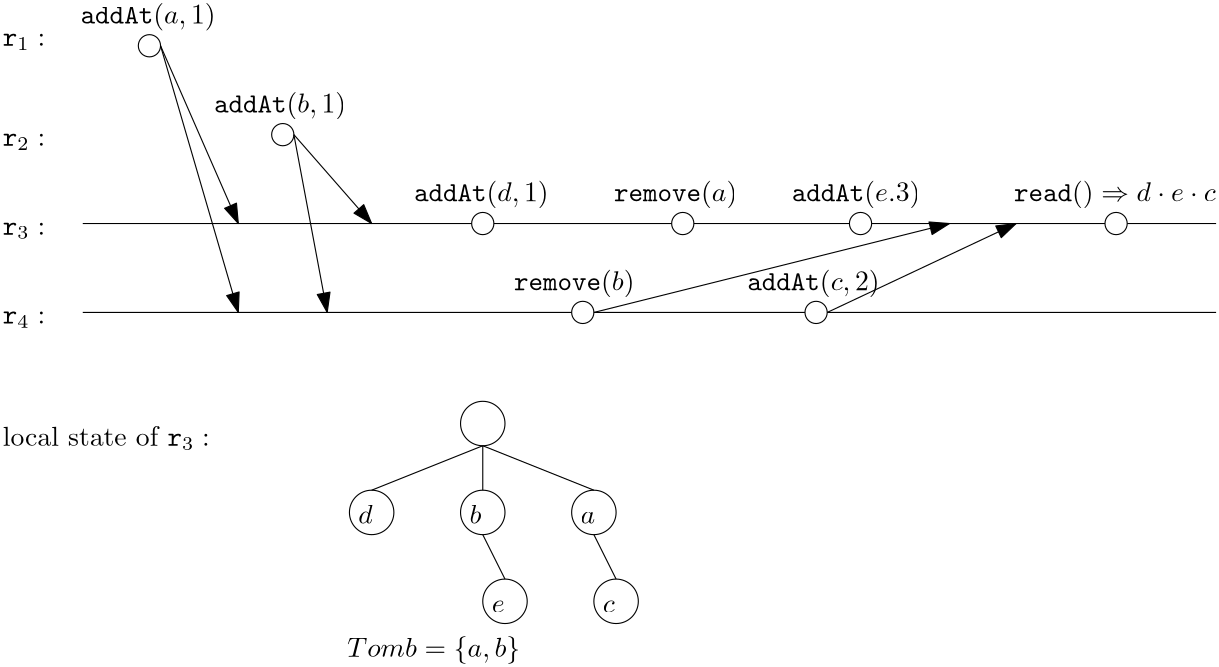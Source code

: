 <?xml version="1.0"?>
<!DOCTYPE ipe SYSTEM "ipe.dtd">
<ipe version="70107" creator="Ipe 7.1.7">
<info created="D:20151003110714" modified="D:20180703192133"/>
<preamble>\usepackage[version=0.96]{pgf}
\usepackage{tikz}
\usetikzlibrary{arrows,shapes,snakes,automata,backgrounds,petri}
\usepackage[latin1]{inputenc}
\usepackage{verbatim}</preamble>
<ipestyle name="basic">
<symbol name="arrow/arc(spx)">
<path stroke="sym-stroke" fill="sym-stroke" pen="sym-pen">
0 0 m
-1 0.333 l
-1 -0.333 l
h
</path>
</symbol>
<symbol name="arrow/farc(spx)">
<path stroke="sym-stroke" fill="white" pen="sym-pen">
0 0 m
-1 0.333 l
-1 -0.333 l
h
</path>
</symbol>
<symbol name="arrow/ptarc(spx)">
<path stroke="sym-stroke" fill="sym-stroke" pen="sym-pen">
0 0 m
-1 0.333 l
-0.8 0 l
-1 -0.333 l
h
</path>
</symbol>
<symbol name="arrow/fptarc(spx)">
<path stroke="sym-stroke" fill="white" pen="sym-pen">
0 0 m
-1 0.333 l
-0.8 0 l
-1 -0.333 l
h
</path>
</symbol>
<symbol name="mark/circle(sx)" transformations="translations">
<path fill="sym-stroke">
0.6 0 0 0.6 0 0 e
0.4 0 0 0.4 0 0 e
</path>
</symbol>
<symbol name="mark/disk(sx)" transformations="translations">
<path fill="sym-stroke">
0.6 0 0 0.6 0 0 e
</path>
</symbol>
<symbol name="mark/fdisk(sfx)" transformations="translations">
<group>
<path fill="sym-fill">
0.5 0 0 0.5 0 0 e
</path>
<path fill="sym-stroke" fillrule="eofill">
0.6 0 0 0.6 0 0 e
0.4 0 0 0.4 0 0 e
</path>
</group>
</symbol>
<symbol name="mark/box(sx)" transformations="translations">
<path fill="sym-stroke" fillrule="eofill">
-0.6 -0.6 m
0.6 -0.6 l
0.6 0.6 l
-0.6 0.6 l
h
-0.4 -0.4 m
0.4 -0.4 l
0.4 0.4 l
-0.4 0.4 l
h
</path>
</symbol>
<symbol name="mark/square(sx)" transformations="translations">
<path fill="sym-stroke">
-0.6 -0.6 m
0.6 -0.6 l
0.6 0.6 l
-0.6 0.6 l
h
</path>
</symbol>
<symbol name="mark/fsquare(sfx)" transformations="translations">
<group>
<path fill="sym-fill">
-0.5 -0.5 m
0.5 -0.5 l
0.5 0.5 l
-0.5 0.5 l
h
</path>
<path fill="sym-stroke" fillrule="eofill">
-0.6 -0.6 m
0.6 -0.6 l
0.6 0.6 l
-0.6 0.6 l
h
-0.4 -0.4 m
0.4 -0.4 l
0.4 0.4 l
-0.4 0.4 l
h
</path>
</group>
</symbol>
<symbol name="mark/cross(sx)" transformations="translations">
<group>
<path fill="sym-stroke">
-0.43 -0.57 m
0.57 0.43 l
0.43 0.57 l
-0.57 -0.43 l
h
</path>
<path fill="sym-stroke">
-0.43 0.57 m
0.57 -0.43 l
0.43 -0.57 l
-0.57 0.43 l
h
</path>
</group>
</symbol>
<symbol name="arrow/fnormal(spx)">
<path stroke="sym-stroke" fill="white" pen="sym-pen">
0 0 m
-1 0.333 l
-1 -0.333 l
h
</path>
</symbol>
<symbol name="arrow/pointed(spx)">
<path stroke="sym-stroke" fill="sym-stroke" pen="sym-pen">
0 0 m
-1 0.333 l
-0.8 0 l
-1 -0.333 l
h
</path>
</symbol>
<symbol name="arrow/fpointed(spx)">
<path stroke="sym-stroke" fill="white" pen="sym-pen">
0 0 m
-1 0.333 l
-0.8 0 l
-1 -0.333 l
h
</path>
</symbol>
<symbol name="arrow/linear(spx)">
<path stroke="sym-stroke" pen="sym-pen">
-1 0.333 m
0 0 l
-1 -0.333 l
</path>
</symbol>
<symbol name="arrow/fdouble(spx)">
<path stroke="sym-stroke" fill="white" pen="sym-pen">
0 0 m
-1 0.333 l
-1 -0.333 l
h
-1 0 m
-2 0.333 l
-2 -0.333 l
h
</path>
</symbol>
<symbol name="arrow/double(spx)">
<path stroke="sym-stroke" fill="sym-stroke" pen="sym-pen">
0 0 m
-1 0.333 l
-1 -0.333 l
h
-1 0 m
-2 0.333 l
-2 -0.333 l
h
</path>
</symbol>
<pen name="heavier" value="0.8"/>
<pen name="fat" value="1.2"/>
<pen name="ultrafat" value="2"/>
<symbolsize name="large" value="5"/>
<symbolsize name="small" value="2"/>
<symbolsize name="tiny" value="1.1"/>
<arrowsize name="large" value="10"/>
<arrowsize name="small" value="5"/>
<arrowsize name="tiny" value="3"/>
<color name="red" value="1 0 0"/>
<color name="green" value="0 1 0"/>
<color name="blue" value="0 0 1"/>
<color name="yellow" value="1 1 0"/>
<color name="orange" value="1 0.647 0"/>
<color name="gold" value="1 0.843 0"/>
<color name="purple" value="0.627 0.125 0.941"/>
<color name="gray" value="0.745"/>
<color name="brown" value="0.647 0.165 0.165"/>
<color name="navy" value="0 0 0.502"/>
<color name="pink" value="1 0.753 0.796"/>
<color name="seagreen" value="0.18 0.545 0.341"/>
<color name="turquoise" value="0.251 0.878 0.816"/>
<color name="violet" value="0.933 0.51 0.933"/>
<color name="darkblue" value="0 0 0.545"/>
<color name="darkcyan" value="0 0.545 0.545"/>
<color name="darkgray" value="0.663"/>
<color name="darkgreen" value="0 0.392 0"/>
<color name="darkmagenta" value="0.545 0 0.545"/>
<color name="darkorange" value="1 0.549 0"/>
<color name="darkred" value="0.545 0 0"/>
<color name="lightblue" value="0.678 0.847 0.902"/>
<color name="lightcyan" value="0.878 1 1"/>
<color name="lightgray" value="0.827"/>
<color name="lightgreen" value="0.565 0.933 0.565"/>
<color name="lightyellow" value="1 1 0.878"/>
<dashstyle name="dashed" value="[4] 0"/>
<dashstyle name="dotted" value="[1 3] 0"/>
<dashstyle name="dash dotted" value="[4 2 1 2] 0"/>
<dashstyle name="dash dot dotted" value="[4 2 1 2 1 2] 0"/>
<textsize name="large" value="\large"/>
<textsize name="small" value="\small"/>
<textsize name="tiny" value="\tiny"/>
<textsize name="Large" value="\Large"/>
<textsize name="LARGE" value="\LARGE"/>
<textsize name="huge" value="\huge"/>
<textsize name="Huge" value="\Huge"/>
<textsize name="footnote" value="\footnotesize"/>
<textstyle name="center" begin="\begin{center}" end="\end{center}"/>
<textstyle name="itemize" begin="\begin{itemize}" end="\end{itemize}"/>
<textstyle name="item" begin="\begin{itemize}\item{}" end="\end{itemize}"/>
<gridsize name="4 pts" value="4"/>
<gridsize name="8 pts (~3 mm)" value="8"/>
<gridsize name="16 pts (~6 mm)" value="16"/>
<gridsize name="32 pts (~12 mm)" value="32"/>
<gridsize name="10 pts (~3.5 mm)" value="10"/>
<gridsize name="20 pts (~7 mm)" value="20"/>
<gridsize name="14 pts (~5 mm)" value="14"/>
<gridsize name="28 pts (~10 mm)" value="28"/>
<gridsize name="56 pts (~20 mm)" value="56"/>
<anglesize name="90 deg" value="90"/>
<anglesize name="60 deg" value="60"/>
<anglesize name="45 deg" value="45"/>
<anglesize name="30 deg" value="30"/>
<anglesize name="22.5 deg" value="22.5"/>
<tiling name="falling" angle="-60" step="4" width="1"/>
<tiling name="rising" angle="30" step="4" width="1"/>
</ipestyle>
<page>
<layer name="alpha"/>
<view layers="alpha" active="alpha"/>
<text layer="alpha" matrix="1 0 0 1 -36.795 -132" transformations="translations" pos="64 436" stroke="black" type="label" width="15.234" height="4.294" depth="1.49" valign="baseline">$\ensuremath{\mathtt{r}}_1:$</text>
<text matrix="1 0 0 1 -36.795 -168" transformations="translations" pos="64 436" stroke="black" type="label" width="15.234" height="4.294" depth="1.49" valign="baseline">$\ensuremath{\mathtt{r}}_2:$</text>
<text matrix="1 0 0 1 -36.795 -200" transformations="translations" pos="64 436" stroke="black" type="label" width="15.234" height="4.294" depth="1.49" valign="baseline">$\ensuremath{\mathtt{r}}_3:$</text>
<text matrix="1 0 0 1 -36.795 -232" transformations="translations" pos="64 436" stroke="black" type="label" width="15.234" height="4.294" depth="1.49" valign="baseline">$\ensuremath{\mathtt{r}}_4:$</text>
<path matrix="1 0 0 1 -4 8" stroke="black">
4 0 0 4 84 296 e
</path>
<text matrix="1 0 0 1 -8.795 -124" transformations="translations" pos="64 436" stroke="black" type="label" width="48.576" height="7.473" depth="2.49" valign="baseline">${\tt addAt}(a,1)$</text>
<path matrix="1 0 0 1 44 -24" stroke="black">
4 0 0 4 84 296 e
</path>
<text matrix="1 0 0 1 39.205 -156" transformations="translations" pos="64 436" stroke="black" type="label" width="47.585" height="7.473" depth="2.49" valign="baseline">${\tt addAt}(b,1)$</text>
<path stroke="black" arrow="normal/normal">
84 304 m
112 240 l
</path>
<path stroke="black" arrow="normal/normal">
84 304 m
112 208 l
</path>
<path stroke="black" arrow="normal/normal">
132 272 m
160 240 l
</path>
<path stroke="black" arrow="normal/normal">
132 272 m
144 208 l
</path>
<path matrix="1 0 0 1 116 -56" stroke="black">
4 0 0 4 84 296 e
</path>
<text matrix="1 0 0 1 111.205 -188" transformations="translations" pos="64 436" stroke="black" type="label" width="48.495" height="7.473" depth="2.49" valign="baseline">${\tt addAt}(d,1)$</text>
<path matrix="1 0 0 1 188 -56" stroke="black">
4 0 0 4 84 296 e
</path>
<text matrix="1 0 0 1 183.205 -188" transformations="translations" pos="64 436" stroke="black" type="label" width="44.397" height="7.473" depth="2.49" valign="baseline">${\tt remove}(a)$</text>
<path matrix="1 0 0 1 252 -56" stroke="black">
4 0 0 4 84 296 e
</path>
<text matrix="1 0 0 1 247.205 -188" transformations="translations" pos="64 436" stroke="black" type="label" width="46.288" height="7.473" depth="2.49" valign="baseline">${\tt addAt}(e.3)$</text>
<path matrix="1 0 0 1 152 -88" stroke="black">
4 0 0 4 84 296 e
</path>
<text matrix="1 0 0 1 147.205 -220" transformations="translations" pos="64 436" stroke="black" type="label" width="43.406" height="7.473" depth="2.49" valign="baseline">${\tt remove}(b)$</text>
<path stroke="black" arrow="normal/normal">
240 208 m
368 240 l
</path>
<path matrix="1 0 0 1 236 -88" stroke="black">
4 0 0 4 84 296 e
</path>
<text matrix="1 0 0 1 231.205 -220" transformations="translations" pos="64 436" stroke="black" type="label" width="47.621" height="7.473" depth="2.49" valign="baseline">${\tt addAt}(c,2)$</text>
<path stroke="black" arrow="normal/normal">
324 208 m
392 240 l
</path>
<path matrix="1 0 0 1 344 -56" stroke="black">
4 0 0 4 84 296 e
</path>
<text matrix="1 0 0 1 327.205 -188" transformations="translations" pos="64 436" stroke="black" type="label" width="72.693" height="7.473" depth="2.49" valign="baseline">${\tt read}()\Rightarrow d \cdot e \cdot c$</text>
<path stroke="black">
56 240 m
196 240 l
</path>
<path stroke="black">
204 240 m
268 240 l
</path>
<path stroke="black">
276 240 m
332 240 l
</path>
<path stroke="black">
340 240 m
424 240 l
</path>
<path stroke="black">
432 240 m
464 240 l
</path>
<path stroke="black">
56 208 m
232 208 l
</path>
<path stroke="black">
240 208 m
316 208 l
</path>
<path stroke="black">
324 208 m
464 208 l
</path>
<text matrix="1 0 0 1 -36.795 -276" transformations="translations" pos="64 436" stroke="black" type="label" width="74.512" height="6.923" depth="1.49" valign="baseline">local state of $\ensuremath{\mathtt{r}}_3:$</text>
<text matrix="1 0 0 1 171.205 -304" transformations="translations" pos="64 436" stroke="black" type="label" width="5.266" height="4.289" depth="0" valign="baseline">$a$</text>
<path matrix="1 0 0 1 28 24" stroke="black">
8 0 0 8 212 112 e
</path>
<text matrix="1 0 0 1 131.205 -304" transformations="translations" pos="64 436" stroke="black" type="label" width="4.276" height="6.918" depth="0" valign="baseline">$b$</text>
<path matrix="1 0 0 1 -12 24" stroke="black">
8 0 0 8 212 112 e
</path>
<text matrix="1 0 0 1 139.205 -336" transformations="translations" pos="64 436" stroke="black" type="label" width="4.639" height="4.289" depth="0" valign="baseline">$e$</text>
<path matrix="1 0 0 1 -4 -8" stroke="black">
8 0 0 8 212 112 e
</path>
<text matrix="1 0 0 1 91.205 -304" transformations="translations" pos="64 436" stroke="black" type="label" width="5.185" height="6.918" depth="0" valign="baseline">$d$</text>
<path matrix="1 0 0 1 -52 24" stroke="black">
8 0 0 8 212 112 e
</path>
<path matrix="1 0 0 1 -12 56" stroke="black">
8 0 0 8 212 112 e
</path>
<path stroke="black">
200 160 m
160 144 l
</path>
<path stroke="black">
200 160 m
200 144 l
</path>
<path stroke="black">
200 160 m
240 144 l
</path>
<path stroke="black">
200 128 m
208 112 l
</path>
<path matrix="1 0 0 1 40 0" stroke="black">
200 128 m
208 112 l
</path>
<text matrix="1 0 0 1 179.205 -336" transformations="translations" pos="64 436" stroke="black" type="label" width="4.311" height="4.289" depth="0" valign="baseline">$c$</text>
<path matrix="1 0 0 1 36 -8" stroke="black">
8 0 0 8 212 112 e
</path>
<text matrix="1 0 0 1 87.205 -352" transformations="translations" pos="64 436" stroke="black" type="label" width="62.273" height="7.473" depth="2.49" valign="baseline">$Tomb = \{ a,b \}$</text>
</page>
</ipe>
